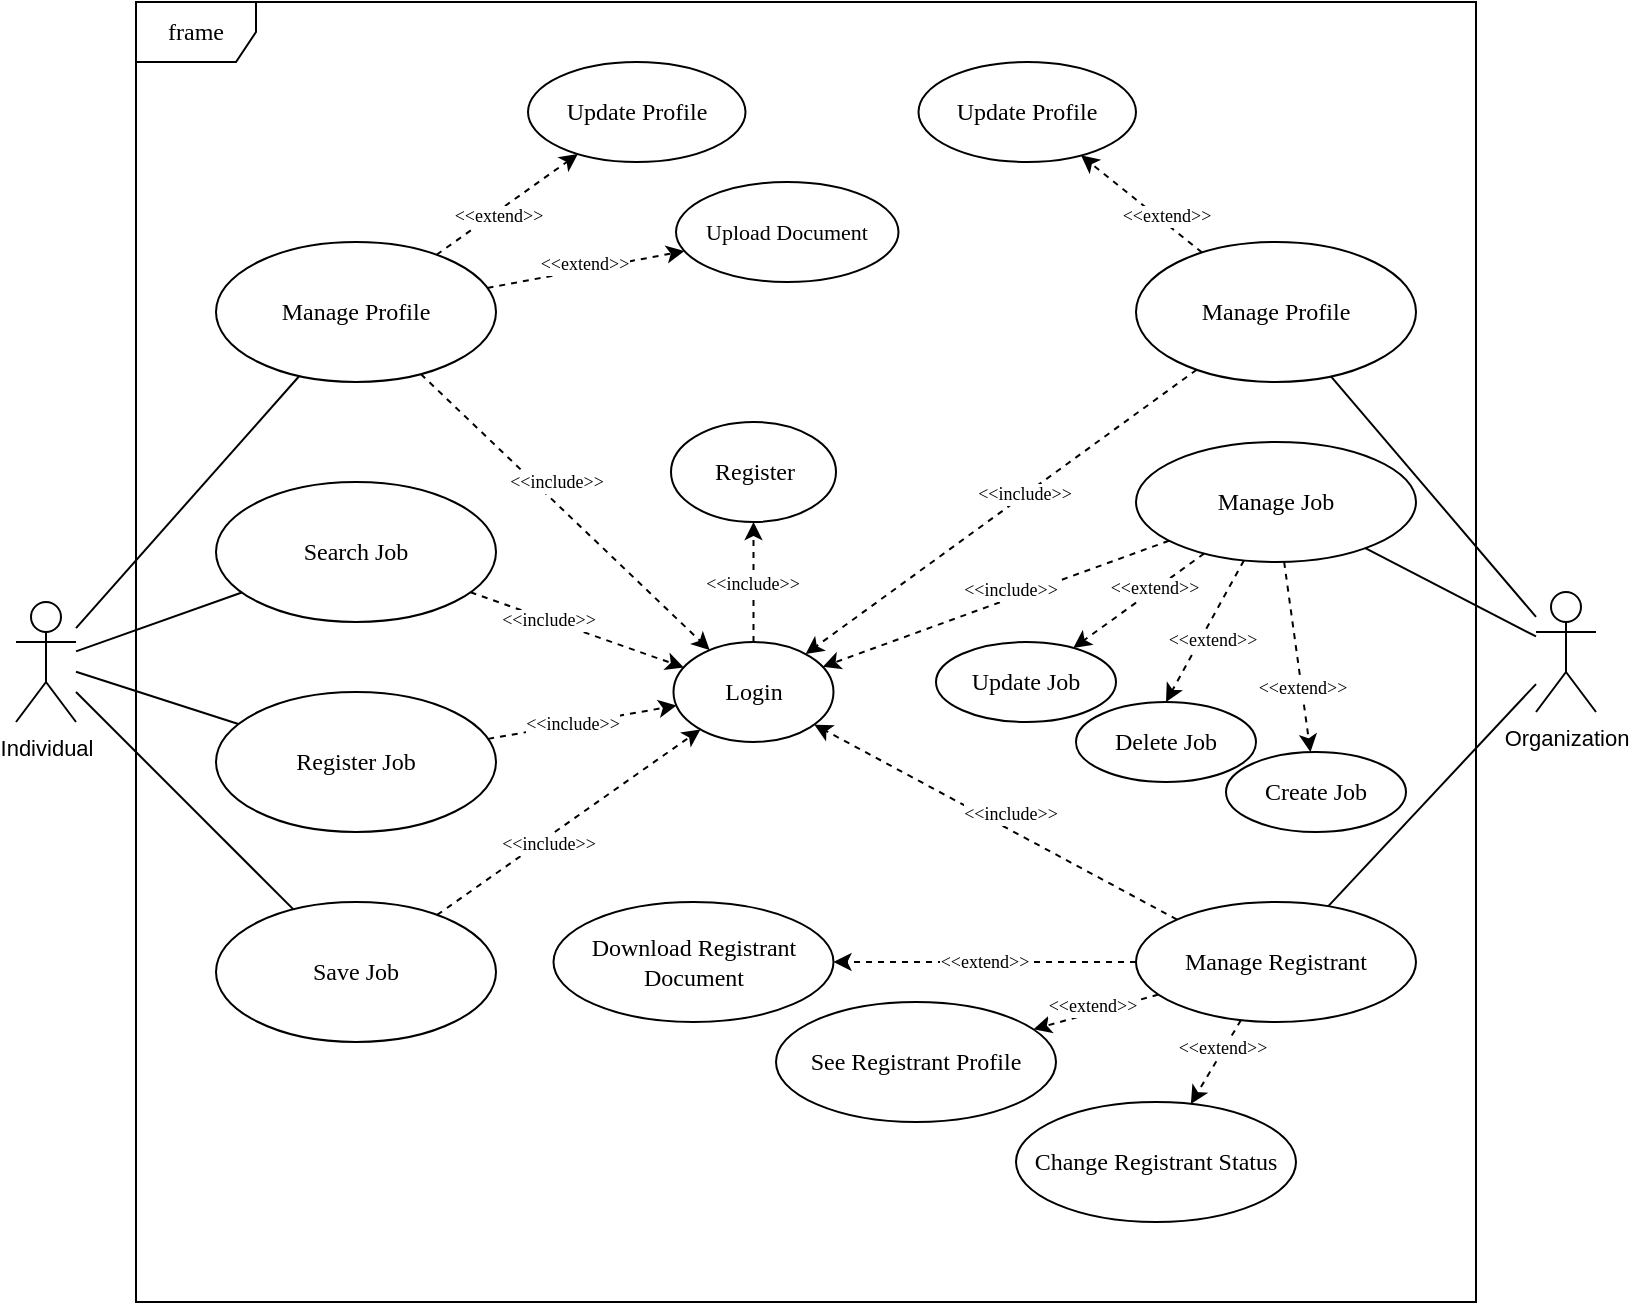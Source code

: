 <mxfile version="21.4.0" type="github">
  <diagram name="Use Case" id="PmWD0WhmYAFp-AAsVDn6">
    <mxGraphModel dx="1222" dy="734" grid="1" gridSize="10" guides="1" tooltips="1" connect="1" arrows="1" fold="1" page="1" pageScale="1" pageWidth="850" pageHeight="1100" math="0" shadow="0">
      <root>
        <mxCell id="0" />
        <mxCell id="1" parent="0" />
        <mxCell id="ToEkL_NdJMeM7tM_yNgW-9" value="frame" style="shape=umlFrame;whiteSpace=wrap;html=1;pointerEvents=0;fontFamily=Verdana;" vertex="1" parent="1">
          <mxGeometry x="90" y="40" width="670" height="650" as="geometry" />
        </mxCell>
        <mxCell id="ToEkL_NdJMeM7tM_yNgW-13" style="rounded=0;orthogonalLoop=1;jettySize=auto;html=1;exitX=0.5;exitY=0;exitDx=0;exitDy=0;dashed=1;fontFamily=Verdana;" edge="1" parent="1" source="ToEkL_NdJMeM7tM_yNgW-10" target="ToEkL_NdJMeM7tM_yNgW-11">
          <mxGeometry relative="1" as="geometry" />
        </mxCell>
        <mxCell id="ToEkL_NdJMeM7tM_yNgW-14" value="&lt;font style=&quot;font-size: 9px;&quot;&gt;&amp;lt;&amp;lt;include&amp;gt;&amp;gt;&lt;/font&gt;" style="edgeLabel;html=1;align=center;verticalAlign=middle;resizable=0;points=[];fontFamily=Verdana;" vertex="1" connectable="0" parent="ToEkL_NdJMeM7tM_yNgW-13">
          <mxGeometry x="0.5" y="1" relative="1" as="geometry">
            <mxPoint y="15" as="offset" />
          </mxGeometry>
        </mxCell>
        <mxCell id="ToEkL_NdJMeM7tM_yNgW-10" value="Login" style="ellipse;whiteSpace=wrap;html=1;fontFamily=Verdana;" vertex="1" parent="1">
          <mxGeometry x="358.75" y="360" width="80" height="50" as="geometry" />
        </mxCell>
        <mxCell id="ToEkL_NdJMeM7tM_yNgW-11" value="Register" style="ellipse;whiteSpace=wrap;html=1;fontFamily=Verdana;" vertex="1" parent="1">
          <mxGeometry x="357.5" y="250" width="82.5" height="50" as="geometry" />
        </mxCell>
        <mxCell id="ToEkL_NdJMeM7tM_yNgW-33" style="rounded=0;orthogonalLoop=1;jettySize=auto;html=1;dashed=1;fontFamily=Verdana;" edge="1" parent="1" source="ToEkL_NdJMeM7tM_yNgW-15" target="ToEkL_NdJMeM7tM_yNgW-10">
          <mxGeometry relative="1" as="geometry">
            <mxPoint x="580" y="384.5" as="sourcePoint" />
            <mxPoint x="410" y="384.5" as="targetPoint" />
          </mxGeometry>
        </mxCell>
        <mxCell id="ToEkL_NdJMeM7tM_yNgW-34" value="&lt;font style=&quot;font-size: 9px;&quot;&gt;&amp;lt;&amp;lt;include&amp;gt;&amp;gt;&lt;/font&gt;" style="edgeLabel;html=1;align=center;verticalAlign=middle;resizable=0;points=[];fontFamily=Verdana;fontSize=9;" vertex="1" connectable="0" parent="ToEkL_NdJMeM7tM_yNgW-33">
          <mxGeometry x="0.169" y="2" relative="1" as="geometry">
            <mxPoint x="21" y="-14" as="offset" />
          </mxGeometry>
        </mxCell>
        <mxCell id="ToEkL_NdJMeM7tM_yNgW-38" style="edgeStyle=none;shape=connector;rounded=0;orthogonalLoop=1;jettySize=auto;html=1;entryX=0.5;entryY=0;entryDx=0;entryDy=0;dashed=1;labelBackgroundColor=default;strokeColor=default;fontFamily=Verdana;fontSize=11;fontColor=default;endArrow=classic;" edge="1" parent="1" source="ToEkL_NdJMeM7tM_yNgW-15" target="ToEkL_NdJMeM7tM_yNgW-35">
          <mxGeometry relative="1" as="geometry">
            <Array as="points" />
          </mxGeometry>
        </mxCell>
        <mxCell id="ToEkL_NdJMeM7tM_yNgW-43" value="&lt;font style=&quot;font-size: 9px;&quot;&gt;&amp;lt;&amp;lt;extend&amp;gt;&amp;gt;&lt;/font&gt;" style="edgeLabel;html=1;align=center;verticalAlign=middle;resizable=0;points=[];fontSize=9;fontFamily=Verdana;fontColor=default;" vertex="1" connectable="0" parent="ToEkL_NdJMeM7tM_yNgW-38">
          <mxGeometry x="0.176" y="3" relative="1" as="geometry">
            <mxPoint x="4" y="-4" as="offset" />
          </mxGeometry>
        </mxCell>
        <mxCell id="ToEkL_NdJMeM7tM_yNgW-39" style="edgeStyle=none;shape=connector;rounded=0;orthogonalLoop=1;jettySize=auto;html=1;dashed=1;labelBackgroundColor=default;strokeColor=default;fontFamily=Verdana;fontSize=11;fontColor=default;endArrow=classic;" edge="1" parent="1" source="ToEkL_NdJMeM7tM_yNgW-15" target="ToEkL_NdJMeM7tM_yNgW-37">
          <mxGeometry relative="1" as="geometry" />
        </mxCell>
        <mxCell id="ToEkL_NdJMeM7tM_yNgW-44" value="&lt;font style=&quot;font-size: 9px;&quot;&gt;&amp;lt;&amp;lt;extend&amp;gt;&amp;gt;&lt;/font&gt;" style="edgeLabel;html=1;align=center;verticalAlign=middle;resizable=0;points=[];fontSize=9;fontFamily=Verdana;fontColor=default;" vertex="1" connectable="0" parent="ToEkL_NdJMeM7tM_yNgW-39">
          <mxGeometry x="0.251" y="2" relative="1" as="geometry">
            <mxPoint x="-2" y="4" as="offset" />
          </mxGeometry>
        </mxCell>
        <mxCell id="ToEkL_NdJMeM7tM_yNgW-40" style="edgeStyle=none;shape=connector;rounded=0;orthogonalLoop=1;jettySize=auto;html=1;dashed=1;labelBackgroundColor=default;strokeColor=default;fontFamily=Verdana;fontSize=11;fontColor=default;endArrow=classic;" edge="1" parent="1" source="ToEkL_NdJMeM7tM_yNgW-15" target="ToEkL_NdJMeM7tM_yNgW-36">
          <mxGeometry relative="1" as="geometry" />
        </mxCell>
        <mxCell id="ToEkL_NdJMeM7tM_yNgW-42" value="&lt;font style=&quot;font-size: 9px;&quot;&gt;&amp;lt;&amp;lt;extend&amp;gt;&amp;gt;&lt;/font&gt;" style="edgeLabel;html=1;align=center;verticalAlign=middle;resizable=0;points=[];fontSize=9;fontFamily=Verdana;fontColor=default;" vertex="1" connectable="0" parent="ToEkL_NdJMeM7tM_yNgW-40">
          <mxGeometry x="0.4" y="-1" relative="1" as="geometry">
            <mxPoint x="21" y="-15" as="offset" />
          </mxGeometry>
        </mxCell>
        <mxCell id="ToEkL_NdJMeM7tM_yNgW-15" value="Manage Job" style="ellipse;whiteSpace=wrap;html=1;fontFamily=Verdana;" vertex="1" parent="1">
          <mxGeometry x="590" y="260" width="140" height="60" as="geometry" />
        </mxCell>
        <mxCell id="ToEkL_NdJMeM7tM_yNgW-24" style="rounded=0;orthogonalLoop=1;jettySize=auto;html=1;dashed=1;fontFamily=Verdana;" edge="1" parent="1" source="ToEkL_NdJMeM7tM_yNgW-16" target="ToEkL_NdJMeM7tM_yNgW-23">
          <mxGeometry relative="1" as="geometry" />
        </mxCell>
        <mxCell id="ToEkL_NdJMeM7tM_yNgW-25" value="&lt;font style=&quot;font-size: 9px;&quot;&gt;&amp;lt;&amp;lt;extend&amp;gt;&amp;gt;&lt;/font&gt;" style="edgeLabel;html=1;align=center;verticalAlign=middle;resizable=0;points=[];fontFamily=Verdana;fontSize=9;" vertex="1" connectable="0" parent="ToEkL_NdJMeM7tM_yNgW-24">
          <mxGeometry x="0.331" y="2" relative="1" as="geometry">
            <mxPoint x="24" y="-2" as="offset" />
          </mxGeometry>
        </mxCell>
        <mxCell id="ToEkL_NdJMeM7tM_yNgW-26" style="rounded=0;orthogonalLoop=1;jettySize=auto;html=1;dashed=1;fontFamily=Verdana;" edge="1" parent="1" source="ToEkL_NdJMeM7tM_yNgW-16" target="ToEkL_NdJMeM7tM_yNgW-22">
          <mxGeometry relative="1" as="geometry" />
        </mxCell>
        <mxCell id="ToEkL_NdJMeM7tM_yNgW-27" value="&amp;lt;&amp;lt;extend&amp;gt;&amp;gt;" style="edgeLabel;html=1;align=center;verticalAlign=middle;resizable=0;points=[];fontFamily=Verdana;fontSize=9;" vertex="1" connectable="0" parent="ToEkL_NdJMeM7tM_yNgW-26">
          <mxGeometry x="0.418" y="1" relative="1" as="geometry">
            <mxPoint x="11" y="-8" as="offset" />
          </mxGeometry>
        </mxCell>
        <mxCell id="ToEkL_NdJMeM7tM_yNgW-28" style="rounded=0;orthogonalLoop=1;jettySize=auto;html=1;dashed=1;fontFamily=Verdana;" edge="1" parent="1" source="ToEkL_NdJMeM7tM_yNgW-16" target="ToEkL_NdJMeM7tM_yNgW-21">
          <mxGeometry relative="1" as="geometry" />
        </mxCell>
        <mxCell id="ToEkL_NdJMeM7tM_yNgW-29" value="&lt;font style=&quot;font-size: 9px;&quot;&gt;&amp;lt;&amp;lt;extend&amp;gt;&amp;gt;&lt;/font&gt;" style="edgeLabel;html=1;align=center;verticalAlign=middle;resizable=0;points=[];fontFamily=Verdana;fontSize=9;" vertex="1" connectable="0" parent="ToEkL_NdJMeM7tM_yNgW-28">
          <mxGeometry x="-0.313" y="-1" relative="1" as="geometry">
            <mxPoint as="offset" />
          </mxGeometry>
        </mxCell>
        <mxCell id="ToEkL_NdJMeM7tM_yNgW-30" style="rounded=0;orthogonalLoop=1;jettySize=auto;html=1;exitX=0;exitY=0;exitDx=0;exitDy=0;dashed=1;fontFamily=Verdana;" edge="1" parent="1" source="ToEkL_NdJMeM7tM_yNgW-16" target="ToEkL_NdJMeM7tM_yNgW-10">
          <mxGeometry relative="1" as="geometry" />
        </mxCell>
        <mxCell id="ToEkL_NdJMeM7tM_yNgW-31" value="&amp;lt;&amp;lt;include&amp;gt;&amp;gt;" style="edgeLabel;html=1;align=center;verticalAlign=middle;resizable=0;points=[];fontFamily=Verdana;fontSize=9;" vertex="1" connectable="0" parent="ToEkL_NdJMeM7tM_yNgW-30">
          <mxGeometry x="0.277" y="-1" relative="1" as="geometry">
            <mxPoint x="32" y="10" as="offset" />
          </mxGeometry>
        </mxCell>
        <mxCell id="ToEkL_NdJMeM7tM_yNgW-16" value="Manage Registrant" style="ellipse;whiteSpace=wrap;html=1;fontFamily=Verdana;" vertex="1" parent="1">
          <mxGeometry x="590" y="490" width="140" height="60" as="geometry" />
        </mxCell>
        <mxCell id="ToEkL_NdJMeM7tM_yNgW-41" style="edgeStyle=none;shape=connector;rounded=0;orthogonalLoop=1;jettySize=auto;html=1;dashed=1;labelBackgroundColor=default;strokeColor=default;fontFamily=Verdana;fontSize=11;fontColor=default;endArrow=classic;" edge="1" parent="1" source="ToEkL_NdJMeM7tM_yNgW-17" target="ToEkL_NdJMeM7tM_yNgW-10">
          <mxGeometry relative="1" as="geometry" />
        </mxCell>
        <mxCell id="ToEkL_NdJMeM7tM_yNgW-45" value="&lt;font style=&quot;font-size: 9px;&quot;&gt;&amp;lt;&amp;lt;include&amp;gt;&amp;gt;&lt;/font&gt;" style="edgeLabel;html=1;align=center;verticalAlign=middle;resizable=0;points=[];fontSize=9;fontFamily=Verdana;fontColor=default;" vertex="1" connectable="0" parent="ToEkL_NdJMeM7tM_yNgW-41">
          <mxGeometry x="-0.121" y="-1" relative="1" as="geometry">
            <mxPoint as="offset" />
          </mxGeometry>
        </mxCell>
        <mxCell id="ToEkL_NdJMeM7tM_yNgW-53" style="edgeStyle=none;shape=connector;rounded=0;orthogonalLoop=1;jettySize=auto;html=1;dashed=1;labelBackgroundColor=default;strokeColor=default;fontFamily=Verdana;fontSize=11;fontColor=default;endArrow=classic;" edge="1" parent="1" source="ToEkL_NdJMeM7tM_yNgW-17" target="ToEkL_NdJMeM7tM_yNgW-52">
          <mxGeometry relative="1" as="geometry" />
        </mxCell>
        <mxCell id="ToEkL_NdJMeM7tM_yNgW-56" value="&amp;lt;&amp;lt;extend&amp;gt;&amp;gt;" style="edgeLabel;html=1;align=center;verticalAlign=middle;resizable=0;points=[];fontSize=9;fontFamily=Verdana;fontColor=default;" vertex="1" connectable="0" parent="ToEkL_NdJMeM7tM_yNgW-53">
          <mxGeometry x="-0.502" y="-2" relative="1" as="geometry">
            <mxPoint x="-4" y="-5" as="offset" />
          </mxGeometry>
        </mxCell>
        <mxCell id="ToEkL_NdJMeM7tM_yNgW-17" value="Manage Profile" style="ellipse;whiteSpace=wrap;html=1;fontFamily=Verdana;" vertex="1" parent="1">
          <mxGeometry x="590" y="160" width="140" height="70" as="geometry" />
        </mxCell>
        <mxCell id="ToEkL_NdJMeM7tM_yNgW-50" style="edgeStyle=none;shape=connector;rounded=0;orthogonalLoop=1;jettySize=auto;html=1;dashed=1;labelBackgroundColor=default;strokeColor=default;fontFamily=Verdana;fontSize=11;fontColor=default;endArrow=classic;" edge="1" parent="1" source="ToEkL_NdJMeM7tM_yNgW-18" target="ToEkL_NdJMeM7tM_yNgW-48">
          <mxGeometry relative="1" as="geometry" />
        </mxCell>
        <mxCell id="ToEkL_NdJMeM7tM_yNgW-55" value="&amp;lt;&amp;lt;extend&amp;gt;&amp;gt;" style="edgeLabel;html=1;align=center;verticalAlign=middle;resizable=0;points=[];fontSize=9;fontFamily=Verdana;fontColor=default;" vertex="1" connectable="0" parent="ToEkL_NdJMeM7tM_yNgW-50">
          <mxGeometry x="-0.465" relative="1" as="geometry">
            <mxPoint x="12" y="-6" as="offset" />
          </mxGeometry>
        </mxCell>
        <mxCell id="ToEkL_NdJMeM7tM_yNgW-51" style="edgeStyle=none;shape=connector;rounded=0;orthogonalLoop=1;jettySize=auto;html=1;dashed=1;labelBackgroundColor=default;strokeColor=default;fontFamily=Verdana;fontSize=11;fontColor=default;endArrow=classic;" edge="1" parent="1" source="ToEkL_NdJMeM7tM_yNgW-18" target="ToEkL_NdJMeM7tM_yNgW-49">
          <mxGeometry relative="1" as="geometry" />
        </mxCell>
        <mxCell id="ToEkL_NdJMeM7tM_yNgW-54" value="&amp;lt;&amp;lt;extend&amp;gt;&amp;gt;" style="edgeLabel;html=1;align=center;verticalAlign=middle;resizable=0;points=[];fontSize=9;fontFamily=Verdana;fontColor=default;" vertex="1" connectable="0" parent="ToEkL_NdJMeM7tM_yNgW-51">
          <mxGeometry x="-0.41" y="-2" relative="1" as="geometry">
            <mxPoint x="19" y="-9" as="offset" />
          </mxGeometry>
        </mxCell>
        <mxCell id="ToEkL_NdJMeM7tM_yNgW-57" style="edgeStyle=none;shape=connector;rounded=0;orthogonalLoop=1;jettySize=auto;html=1;dashed=1;labelBackgroundColor=default;strokeColor=default;fontFamily=Verdana;fontSize=11;fontColor=default;endArrow=classic;" edge="1" parent="1" source="ToEkL_NdJMeM7tM_yNgW-18" target="ToEkL_NdJMeM7tM_yNgW-10">
          <mxGeometry relative="1" as="geometry" />
        </mxCell>
        <mxCell id="ToEkL_NdJMeM7tM_yNgW-61" value="&amp;lt;&amp;lt;include&amp;gt;&amp;gt;" style="edgeLabel;html=1;align=center;verticalAlign=middle;resizable=0;points=[];fontSize=9;fontFamily=Verdana;fontColor=default;" vertex="1" connectable="0" parent="ToEkL_NdJMeM7tM_yNgW-57">
          <mxGeometry x="0.369" y="1" relative="1" as="geometry">
            <mxPoint x="-32" y="-40" as="offset" />
          </mxGeometry>
        </mxCell>
        <mxCell id="ToEkL_NdJMeM7tM_yNgW-18" value="Manage Profile" style="ellipse;whiteSpace=wrap;html=1;fontFamily=Verdana;" vertex="1" parent="1">
          <mxGeometry x="130" y="160" width="140" height="70" as="geometry" />
        </mxCell>
        <mxCell id="ToEkL_NdJMeM7tM_yNgW-59" style="edgeStyle=none;shape=connector;rounded=0;orthogonalLoop=1;jettySize=auto;html=1;dashed=1;labelBackgroundColor=default;strokeColor=default;fontFamily=Verdana;fontSize=11;fontColor=default;endArrow=classic;" edge="1" parent="1" source="ToEkL_NdJMeM7tM_yNgW-19" target="ToEkL_NdJMeM7tM_yNgW-10">
          <mxGeometry relative="1" as="geometry" />
        </mxCell>
        <mxCell id="ToEkL_NdJMeM7tM_yNgW-63" value="&amp;lt;&amp;lt;include&amp;gt;&amp;gt;" style="edgeLabel;html=1;align=center;verticalAlign=middle;resizable=0;points=[];fontSize=9;fontFamily=Verdana;fontColor=default;" vertex="1" connectable="0" parent="ToEkL_NdJMeM7tM_yNgW-59">
          <mxGeometry x="-0.423" y="-3" relative="1" as="geometry">
            <mxPoint x="14" y="-6" as="offset" />
          </mxGeometry>
        </mxCell>
        <mxCell id="ToEkL_NdJMeM7tM_yNgW-19" value="Register Job" style="ellipse;whiteSpace=wrap;html=1;fontFamily=Verdana;" vertex="1" parent="1">
          <mxGeometry x="130" y="385" width="140" height="70" as="geometry" />
        </mxCell>
        <mxCell id="ToEkL_NdJMeM7tM_yNgW-58" style="edgeStyle=none;shape=connector;rounded=0;orthogonalLoop=1;jettySize=auto;html=1;dashed=1;labelBackgroundColor=default;strokeColor=default;fontFamily=Verdana;fontSize=11;fontColor=default;endArrow=classic;" edge="1" parent="1" source="ToEkL_NdJMeM7tM_yNgW-20" target="ToEkL_NdJMeM7tM_yNgW-10">
          <mxGeometry relative="1" as="geometry" />
        </mxCell>
        <mxCell id="ToEkL_NdJMeM7tM_yNgW-62" value="&amp;lt;&amp;lt;include&amp;gt;&amp;gt;" style="edgeLabel;html=1;align=center;verticalAlign=middle;resizable=0;points=[];fontSize=9;fontFamily=Verdana;fontColor=default;" vertex="1" connectable="0" parent="ToEkL_NdJMeM7tM_yNgW-58">
          <mxGeometry x="-0.442" y="-3" relative="1" as="geometry">
            <mxPoint x="10" as="offset" />
          </mxGeometry>
        </mxCell>
        <mxCell id="ToEkL_NdJMeM7tM_yNgW-20" value="Search Job" style="ellipse;whiteSpace=wrap;html=1;fontFamily=Verdana;" vertex="1" parent="1">
          <mxGeometry x="130" y="280" width="140" height="70" as="geometry" />
        </mxCell>
        <mxCell id="ToEkL_NdJMeM7tM_yNgW-21" value="Change Registrant Status" style="ellipse;whiteSpace=wrap;html=1;fontFamily=Verdana;" vertex="1" parent="1">
          <mxGeometry x="530" y="590" width="140" height="60" as="geometry" />
        </mxCell>
        <mxCell id="ToEkL_NdJMeM7tM_yNgW-22" value="See Registrant Profile" style="ellipse;whiteSpace=wrap;html=1;fontFamily=Verdana;" vertex="1" parent="1">
          <mxGeometry x="410" y="540" width="140" height="60" as="geometry" />
        </mxCell>
        <mxCell id="ToEkL_NdJMeM7tM_yNgW-23" value="Download Registrant Document" style="ellipse;whiteSpace=wrap;html=1;fontFamily=Verdana;" vertex="1" parent="1">
          <mxGeometry x="298.75" y="490" width="140" height="60" as="geometry" />
        </mxCell>
        <mxCell id="ToEkL_NdJMeM7tM_yNgW-60" style="edgeStyle=none;shape=connector;rounded=0;orthogonalLoop=1;jettySize=auto;html=1;dashed=1;labelBackgroundColor=default;strokeColor=default;fontFamily=Verdana;fontSize=11;fontColor=default;endArrow=classic;" edge="1" parent="1" source="ToEkL_NdJMeM7tM_yNgW-32" target="ToEkL_NdJMeM7tM_yNgW-10">
          <mxGeometry relative="1" as="geometry" />
        </mxCell>
        <mxCell id="ToEkL_NdJMeM7tM_yNgW-64" value="&amp;lt;&amp;lt;include&amp;gt;&amp;gt;" style="edgeLabel;html=1;align=center;verticalAlign=middle;resizable=0;points=[];fontSize=9;fontFamily=Verdana;fontColor=default;" vertex="1" connectable="0" parent="ToEkL_NdJMeM7tM_yNgW-60">
          <mxGeometry x="-0.194" y="-3" relative="1" as="geometry">
            <mxPoint y="-1" as="offset" />
          </mxGeometry>
        </mxCell>
        <mxCell id="ToEkL_NdJMeM7tM_yNgW-32" value="Save Job" style="ellipse;whiteSpace=wrap;html=1;fontFamily=Verdana;" vertex="1" parent="1">
          <mxGeometry x="130" y="490" width="140" height="70" as="geometry" />
        </mxCell>
        <mxCell id="ToEkL_NdJMeM7tM_yNgW-35" value="Delete Job" style="ellipse;whiteSpace=wrap;html=1;fontFamily=Verdana;" vertex="1" parent="1">
          <mxGeometry x="560" y="390" width="90" height="40" as="geometry" />
        </mxCell>
        <mxCell id="ToEkL_NdJMeM7tM_yNgW-36" value="Update Job" style="ellipse;whiteSpace=wrap;html=1;fontFamily=Verdana;" vertex="1" parent="1">
          <mxGeometry x="490" y="360" width="90" height="40" as="geometry" />
        </mxCell>
        <mxCell id="ToEkL_NdJMeM7tM_yNgW-37" value="Create Job" style="ellipse;whiteSpace=wrap;html=1;fontFamily=Verdana;" vertex="1" parent="1">
          <mxGeometry x="635" y="415" width="90" height="40" as="geometry" />
        </mxCell>
        <mxCell id="ToEkL_NdJMeM7tM_yNgW-48" value="Update Profile" style="ellipse;whiteSpace=wrap;html=1;fontFamily=Verdana;" vertex="1" parent="1">
          <mxGeometry x="286" y="70" width="108.75" height="50" as="geometry" />
        </mxCell>
        <mxCell id="ToEkL_NdJMeM7tM_yNgW-49" value="Upload Document" style="ellipse;whiteSpace=wrap;html=1;labelBackgroundColor=default;fontFamily=Verdana;fontSize=11;fontColor=default;fillColor=none;gradientColor=none;" vertex="1" parent="1">
          <mxGeometry x="360" y="130" width="111.25" height="50" as="geometry" />
        </mxCell>
        <mxCell id="ToEkL_NdJMeM7tM_yNgW-52" value="Update Profile" style="ellipse;whiteSpace=wrap;html=1;fontFamily=Verdana;" vertex="1" parent="1">
          <mxGeometry x="481.25" y="70" width="108.75" height="50" as="geometry" />
        </mxCell>
        <mxCell id="ToEkL_NdJMeM7tM_yNgW-67" style="edgeStyle=none;shape=connector;rounded=0;orthogonalLoop=1;jettySize=auto;html=1;labelBackgroundColor=default;strokeColor=default;fontFamily=Helvetica;fontSize=11;fontColor=default;endArrow=none;endFill=0;" edge="1" parent="1" source="ToEkL_NdJMeM7tM_yNgW-65" target="ToEkL_NdJMeM7tM_yNgW-20">
          <mxGeometry relative="1" as="geometry" />
        </mxCell>
        <mxCell id="ToEkL_NdJMeM7tM_yNgW-68" style="edgeStyle=none;shape=connector;rounded=0;orthogonalLoop=1;jettySize=auto;html=1;labelBackgroundColor=default;strokeColor=default;fontFamily=Helvetica;fontSize=11;fontColor=default;endArrow=none;endFill=0;" edge="1" parent="1" source="ToEkL_NdJMeM7tM_yNgW-65" target="ToEkL_NdJMeM7tM_yNgW-18">
          <mxGeometry relative="1" as="geometry" />
        </mxCell>
        <mxCell id="ToEkL_NdJMeM7tM_yNgW-69" style="edgeStyle=none;shape=connector;rounded=0;orthogonalLoop=1;jettySize=auto;html=1;labelBackgroundColor=default;strokeColor=default;fontFamily=Helvetica;fontSize=11;fontColor=default;endArrow=none;endFill=0;" edge="1" parent="1" source="ToEkL_NdJMeM7tM_yNgW-65" target="ToEkL_NdJMeM7tM_yNgW-19">
          <mxGeometry relative="1" as="geometry" />
        </mxCell>
        <mxCell id="ToEkL_NdJMeM7tM_yNgW-70" style="edgeStyle=none;shape=connector;rounded=0;orthogonalLoop=1;jettySize=auto;html=1;labelBackgroundColor=default;strokeColor=default;fontFamily=Helvetica;fontSize=11;fontColor=default;endArrow=none;endFill=0;" edge="1" parent="1" source="ToEkL_NdJMeM7tM_yNgW-65" target="ToEkL_NdJMeM7tM_yNgW-32">
          <mxGeometry relative="1" as="geometry" />
        </mxCell>
        <mxCell id="ToEkL_NdJMeM7tM_yNgW-65" value="Individual" style="shape=umlActor;verticalLabelPosition=bottom;verticalAlign=top;html=1;labelBackgroundColor=default;fontFamily=Helvetica;fontSize=11;fontColor=default;fillColor=none;gradientColor=none;" vertex="1" parent="1">
          <mxGeometry x="30" y="340" width="30" height="60" as="geometry" />
        </mxCell>
        <mxCell id="ToEkL_NdJMeM7tM_yNgW-72" style="edgeStyle=none;shape=connector;rounded=0;orthogonalLoop=1;jettySize=auto;html=1;labelBackgroundColor=default;strokeColor=default;fontFamily=Helvetica;fontSize=11;fontColor=default;endArrow=none;endFill=0;" edge="1" parent="1" source="ToEkL_NdJMeM7tM_yNgW-71" target="ToEkL_NdJMeM7tM_yNgW-17">
          <mxGeometry relative="1" as="geometry" />
        </mxCell>
        <mxCell id="ToEkL_NdJMeM7tM_yNgW-73" style="edgeStyle=none;shape=connector;rounded=0;orthogonalLoop=1;jettySize=auto;html=1;labelBackgroundColor=default;strokeColor=default;fontFamily=Helvetica;fontSize=11;fontColor=default;endArrow=none;endFill=0;" edge="1" parent="1" source="ToEkL_NdJMeM7tM_yNgW-71" target="ToEkL_NdJMeM7tM_yNgW-15">
          <mxGeometry relative="1" as="geometry" />
        </mxCell>
        <mxCell id="ToEkL_NdJMeM7tM_yNgW-74" style="edgeStyle=none;shape=connector;rounded=0;orthogonalLoop=1;jettySize=auto;html=1;labelBackgroundColor=default;strokeColor=default;fontFamily=Helvetica;fontSize=11;fontColor=default;endArrow=none;endFill=0;" edge="1" parent="1" source="ToEkL_NdJMeM7tM_yNgW-71" target="ToEkL_NdJMeM7tM_yNgW-16">
          <mxGeometry relative="1" as="geometry" />
        </mxCell>
        <mxCell id="ToEkL_NdJMeM7tM_yNgW-71" value="Organization" style="shape=umlActor;verticalLabelPosition=bottom;verticalAlign=top;html=1;labelBackgroundColor=default;fontFamily=Helvetica;fontSize=11;fontColor=default;fillColor=none;gradientColor=none;" vertex="1" parent="1">
          <mxGeometry x="790" y="335" width="30" height="60" as="geometry" />
        </mxCell>
      </root>
    </mxGraphModel>
  </diagram>
</mxfile>
